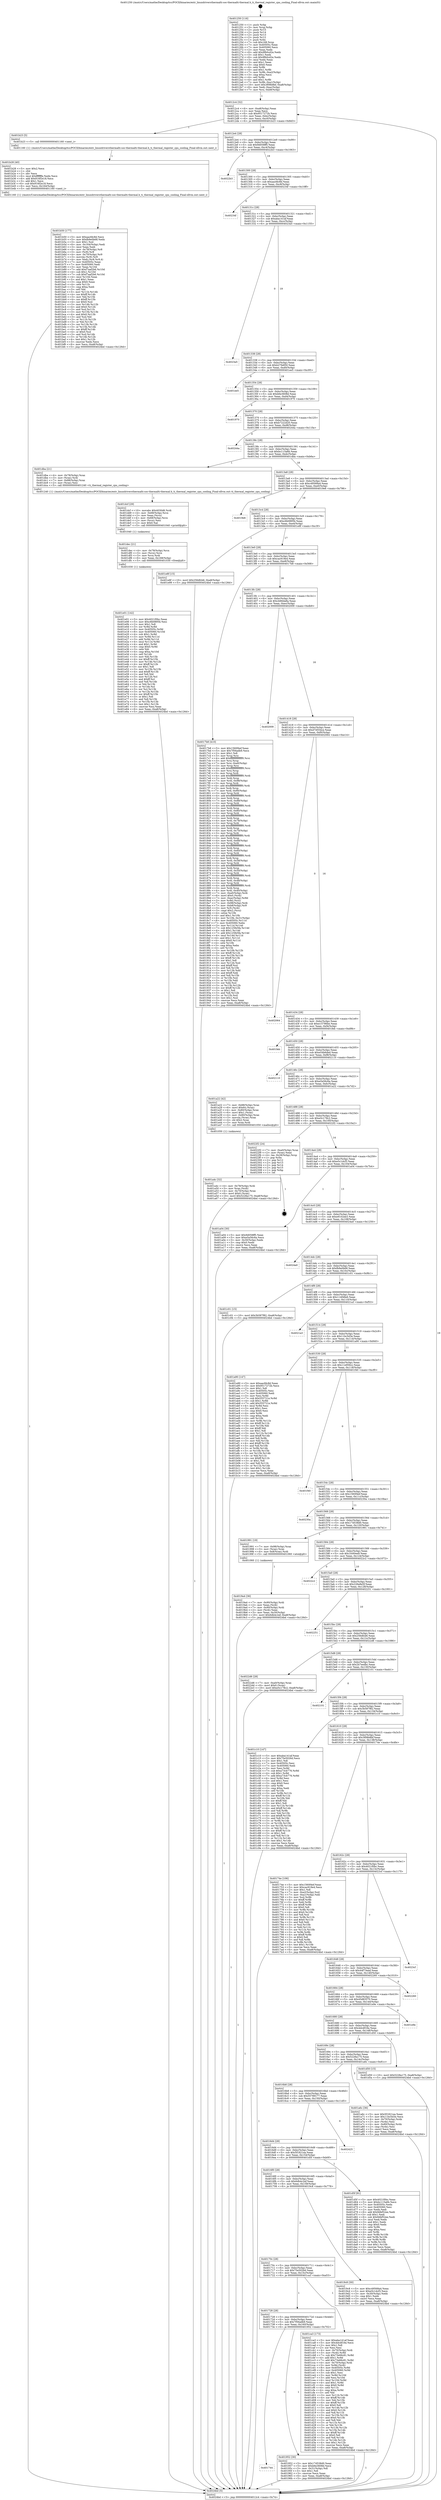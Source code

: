 digraph "0x401250" {
  label = "0x401250 (/mnt/c/Users/mathe/Desktop/tcc/POCII/binaries/extr_linuxdriversthermalti-soc-thermalti-thermal.h_ti_thermal_register_cpu_cooling_Final-ollvm.out::main(0))"
  labelloc = "t"
  node[shape=record]

  Entry [label="",width=0.3,height=0.3,shape=circle,fillcolor=black,style=filled]
  "0x4012c4" [label="{
     0x4012c4 [32]\l
     | [instrs]\l
     &nbsp;&nbsp;0x4012c4 \<+6\>: mov -0xa8(%rbp),%eax\l
     &nbsp;&nbsp;0x4012ca \<+2\>: mov %eax,%ecx\l
     &nbsp;&nbsp;0x4012cc \<+6\>: sub $0x9517272b,%ecx\l
     &nbsp;&nbsp;0x4012d2 \<+6\>: mov %eax,-0xbc(%rbp)\l
     &nbsp;&nbsp;0x4012d8 \<+6\>: mov %ecx,-0xc0(%rbp)\l
     &nbsp;&nbsp;0x4012de \<+6\>: je 0000000000401b23 \<main+0x8d3\>\l
  }"]
  "0x401b23" [label="{
     0x401b23 [5]\l
     | [instrs]\l
     &nbsp;&nbsp;0x401b23 \<+5\>: call 0000000000401160 \<next_i\>\l
     | [calls]\l
     &nbsp;&nbsp;0x401160 \{1\} (/mnt/c/Users/mathe/Desktop/tcc/POCII/binaries/extr_linuxdriversthermalti-soc-thermalti-thermal.h_ti_thermal_register_cpu_cooling_Final-ollvm.out::next_i)\l
  }"]
  "0x4012e4" [label="{
     0x4012e4 [28]\l
     | [instrs]\l
     &nbsp;&nbsp;0x4012e4 \<+5\>: jmp 00000000004012e9 \<main+0x99\>\l
     &nbsp;&nbsp;0x4012e9 \<+6\>: mov -0xbc(%rbp),%eax\l
     &nbsp;&nbsp;0x4012ef \<+5\>: sub $0x9d058ff5,%eax\l
     &nbsp;&nbsp;0x4012f4 \<+6\>: mov %eax,-0xc4(%rbp)\l
     &nbsp;&nbsp;0x4012fa \<+6\>: je 00000000004022b3 \<main+0x1063\>\l
  }"]
  Exit [label="",width=0.3,height=0.3,shape=circle,fillcolor=black,style=filled,peripheries=2]
  "0x4022b3" [label="{
     0x4022b3\l
  }", style=dashed]
  "0x401300" [label="{
     0x401300 [28]\l
     | [instrs]\l
     &nbsp;&nbsp;0x401300 \<+5\>: jmp 0000000000401305 \<main+0xb5\>\l
     &nbsp;&nbsp;0x401305 \<+6\>: mov -0xbc(%rbp),%eax\l
     &nbsp;&nbsp;0x40130b \<+5\>: sub $0xaacfdc8d,%eax\l
     &nbsp;&nbsp;0x401310 \<+6\>: mov %eax,-0xc8(%rbp)\l
     &nbsp;&nbsp;0x401316 \<+6\>: je 000000000040234f \<main+0x10ff\>\l
  }"]
  "0x401e01" [label="{
     0x401e01 [142]\l
     | [instrs]\l
     &nbsp;&nbsp;0x401e01 \<+5\>: mov $0x4021f0bc,%eax\l
     &nbsp;&nbsp;0x401e06 \<+5\>: mov $0xc6b0895b,%esi\l
     &nbsp;&nbsp;0x401e0b \<+2\>: mov $0x1,%dl\l
     &nbsp;&nbsp;0x401e0d \<+3\>: xor %r8d,%r8d\l
     &nbsp;&nbsp;0x401e10 \<+8\>: mov 0x40505c,%r9d\l
     &nbsp;&nbsp;0x401e18 \<+8\>: mov 0x405060,%r10d\l
     &nbsp;&nbsp;0x401e20 \<+4\>: sub $0x1,%r8d\l
     &nbsp;&nbsp;0x401e24 \<+3\>: mov %r9d,%r11d\l
     &nbsp;&nbsp;0x401e27 \<+3\>: add %r8d,%r11d\l
     &nbsp;&nbsp;0x401e2a \<+4\>: imul %r11d,%r9d\l
     &nbsp;&nbsp;0x401e2e \<+4\>: and $0x1,%r9d\l
     &nbsp;&nbsp;0x401e32 \<+4\>: cmp $0x0,%r9d\l
     &nbsp;&nbsp;0x401e36 \<+3\>: sete %bl\l
     &nbsp;&nbsp;0x401e39 \<+4\>: cmp $0xa,%r10d\l
     &nbsp;&nbsp;0x401e3d \<+4\>: setl %r14b\l
     &nbsp;&nbsp;0x401e41 \<+3\>: mov %bl,%r15b\l
     &nbsp;&nbsp;0x401e44 \<+4\>: xor $0xff,%r15b\l
     &nbsp;&nbsp;0x401e48 \<+3\>: mov %r14b,%r12b\l
     &nbsp;&nbsp;0x401e4b \<+4\>: xor $0xff,%r12b\l
     &nbsp;&nbsp;0x401e4f \<+3\>: xor $0x1,%dl\l
     &nbsp;&nbsp;0x401e52 \<+3\>: mov %r15b,%r13b\l
     &nbsp;&nbsp;0x401e55 \<+4\>: and $0xff,%r13b\l
     &nbsp;&nbsp;0x401e59 \<+2\>: and %dl,%bl\l
     &nbsp;&nbsp;0x401e5b \<+3\>: mov %r12b,%cl\l
     &nbsp;&nbsp;0x401e5e \<+3\>: and $0xff,%cl\l
     &nbsp;&nbsp;0x401e61 \<+3\>: and %dl,%r14b\l
     &nbsp;&nbsp;0x401e64 \<+3\>: or %bl,%r13b\l
     &nbsp;&nbsp;0x401e67 \<+3\>: or %r14b,%cl\l
     &nbsp;&nbsp;0x401e6a \<+3\>: xor %cl,%r13b\l
     &nbsp;&nbsp;0x401e6d \<+3\>: or %r12b,%r15b\l
     &nbsp;&nbsp;0x401e70 \<+4\>: xor $0xff,%r15b\l
     &nbsp;&nbsp;0x401e74 \<+3\>: or $0x1,%dl\l
     &nbsp;&nbsp;0x401e77 \<+3\>: and %dl,%r15b\l
     &nbsp;&nbsp;0x401e7a \<+3\>: or %r15b,%r13b\l
     &nbsp;&nbsp;0x401e7d \<+4\>: test $0x1,%r13b\l
     &nbsp;&nbsp;0x401e81 \<+3\>: cmovne %esi,%eax\l
     &nbsp;&nbsp;0x401e84 \<+6\>: mov %eax,-0xa8(%rbp)\l
     &nbsp;&nbsp;0x401e8a \<+5\>: jmp 00000000004024bd \<main+0x126d\>\l
  }"]
  "0x40234f" [label="{
     0x40234f\l
  }", style=dashed]
  "0x40131c" [label="{
     0x40131c [28]\l
     | [instrs]\l
     &nbsp;&nbsp;0x40131c \<+5\>: jmp 0000000000401321 \<main+0xd1\>\l
     &nbsp;&nbsp;0x401321 \<+6\>: mov -0xbc(%rbp),%eax\l
     &nbsp;&nbsp;0x401327 \<+5\>: sub $0xaba141af,%eax\l
     &nbsp;&nbsp;0x40132c \<+6\>: mov %eax,-0xcc(%rbp)\l
     &nbsp;&nbsp;0x401332 \<+6\>: je 00000000004023a5 \<main+0x1155\>\l
  }"]
  "0x401dec" [label="{
     0x401dec [21]\l
     | [instrs]\l
     &nbsp;&nbsp;0x401dec \<+4\>: mov -0x78(%rbp),%rcx\l
     &nbsp;&nbsp;0x401df0 \<+3\>: mov (%rcx),%rcx\l
     &nbsp;&nbsp;0x401df3 \<+3\>: mov %rcx,%rdi\l
     &nbsp;&nbsp;0x401df6 \<+6\>: mov %eax,-0x168(%rbp)\l
     &nbsp;&nbsp;0x401dfc \<+5\>: call 0000000000401030 \<free@plt\>\l
     | [calls]\l
     &nbsp;&nbsp;0x401030 \{1\} (unknown)\l
  }"]
  "0x4023a5" [label="{
     0x4023a5\l
  }", style=dashed]
  "0x401338" [label="{
     0x401338 [28]\l
     | [instrs]\l
     &nbsp;&nbsp;0x401338 \<+5\>: jmp 000000000040133d \<main+0xed\>\l
     &nbsp;&nbsp;0x40133d \<+6\>: mov -0xbc(%rbp),%eax\l
     &nbsp;&nbsp;0x401343 \<+5\>: sub $0xb27fe850,%eax\l
     &nbsp;&nbsp;0x401348 \<+6\>: mov %eax,-0xd0(%rbp)\l
     &nbsp;&nbsp;0x40134e \<+6\>: je 0000000000401ee5 \<main+0xc95\>\l
  }"]
  "0x401dcf" [label="{
     0x401dcf [29]\l
     | [instrs]\l
     &nbsp;&nbsp;0x401dcf \<+10\>: movabs $0x4030d6,%rdi\l
     &nbsp;&nbsp;0x401dd9 \<+4\>: mov -0x68(%rbp),%rcx\l
     &nbsp;&nbsp;0x401ddd \<+2\>: mov %eax,(%rcx)\l
     &nbsp;&nbsp;0x401ddf \<+4\>: mov -0x68(%rbp),%rcx\l
     &nbsp;&nbsp;0x401de3 \<+2\>: mov (%rcx),%esi\l
     &nbsp;&nbsp;0x401de5 \<+2\>: mov $0x0,%al\l
     &nbsp;&nbsp;0x401de7 \<+5\>: call 0000000000401040 \<printf@plt\>\l
     | [calls]\l
     &nbsp;&nbsp;0x401040 \{1\} (unknown)\l
  }"]
  "0x401ee5" [label="{
     0x401ee5\l
  }", style=dashed]
  "0x401354" [label="{
     0x401354 [28]\l
     | [instrs]\l
     &nbsp;&nbsp;0x401354 \<+5\>: jmp 0000000000401359 \<main+0x109\>\l
     &nbsp;&nbsp;0x401359 \<+6\>: mov -0xbc(%rbp),%eax\l
     &nbsp;&nbsp;0x40135f \<+5\>: sub $0xb6e3608d,%eax\l
     &nbsp;&nbsp;0x401364 \<+6\>: mov %eax,-0xd4(%rbp)\l
     &nbsp;&nbsp;0x40136a \<+6\>: je 0000000000401970 \<main+0x720\>\l
  }"]
  "0x401b50" [label="{
     0x401b50 [177]\l
     | [instrs]\l
     &nbsp;&nbsp;0x401b50 \<+5\>: mov $0xaacfdc8d,%ecx\l
     &nbsp;&nbsp;0x401b55 \<+5\>: mov $0xfb9e0b68,%edx\l
     &nbsp;&nbsp;0x401b5a \<+3\>: mov $0x1,%sil\l
     &nbsp;&nbsp;0x401b5d \<+6\>: mov -0x164(%rbp),%edi\l
     &nbsp;&nbsp;0x401b63 \<+3\>: imul %eax,%edi\l
     &nbsp;&nbsp;0x401b66 \<+4\>: mov -0x78(%rbp),%r8\l
     &nbsp;&nbsp;0x401b6a \<+3\>: mov (%r8),%r8\l
     &nbsp;&nbsp;0x401b6d \<+4\>: mov -0x70(%rbp),%r9\l
     &nbsp;&nbsp;0x401b71 \<+3\>: movslq (%r9),%r9\l
     &nbsp;&nbsp;0x401b74 \<+4\>: mov %edi,(%r8,%r9,4)\l
     &nbsp;&nbsp;0x401b78 \<+7\>: mov 0x40505c,%eax\l
     &nbsp;&nbsp;0x401b7f \<+7\>: mov 0x405060,%edi\l
     &nbsp;&nbsp;0x401b86 \<+3\>: mov %eax,%r10d\l
     &nbsp;&nbsp;0x401b89 \<+7\>: add $0xf7aaf2b6,%r10d\l
     &nbsp;&nbsp;0x401b90 \<+4\>: sub $0x1,%r10d\l
     &nbsp;&nbsp;0x401b94 \<+7\>: sub $0xf7aaf2b6,%r10d\l
     &nbsp;&nbsp;0x401b9b \<+4\>: imul %r10d,%eax\l
     &nbsp;&nbsp;0x401b9f \<+3\>: and $0x1,%eax\l
     &nbsp;&nbsp;0x401ba2 \<+3\>: cmp $0x0,%eax\l
     &nbsp;&nbsp;0x401ba5 \<+4\>: sete %r11b\l
     &nbsp;&nbsp;0x401ba9 \<+3\>: cmp $0xa,%edi\l
     &nbsp;&nbsp;0x401bac \<+3\>: setl %bl\l
     &nbsp;&nbsp;0x401baf \<+3\>: mov %r11b,%r14b\l
     &nbsp;&nbsp;0x401bb2 \<+4\>: xor $0xff,%r14b\l
     &nbsp;&nbsp;0x401bb6 \<+3\>: mov %bl,%r15b\l
     &nbsp;&nbsp;0x401bb9 \<+4\>: xor $0xff,%r15b\l
     &nbsp;&nbsp;0x401bbd \<+4\>: xor $0x0,%sil\l
     &nbsp;&nbsp;0x401bc1 \<+3\>: mov %r14b,%r12b\l
     &nbsp;&nbsp;0x401bc4 \<+4\>: and $0x0,%r12b\l
     &nbsp;&nbsp;0x401bc8 \<+3\>: and %sil,%r11b\l
     &nbsp;&nbsp;0x401bcb \<+3\>: mov %r15b,%r13b\l
     &nbsp;&nbsp;0x401bce \<+4\>: and $0x0,%r13b\l
     &nbsp;&nbsp;0x401bd2 \<+3\>: and %sil,%bl\l
     &nbsp;&nbsp;0x401bd5 \<+3\>: or %r11b,%r12b\l
     &nbsp;&nbsp;0x401bd8 \<+3\>: or %bl,%r13b\l
     &nbsp;&nbsp;0x401bdb \<+3\>: xor %r13b,%r12b\l
     &nbsp;&nbsp;0x401bde \<+3\>: or %r15b,%r14b\l
     &nbsp;&nbsp;0x401be1 \<+4\>: xor $0xff,%r14b\l
     &nbsp;&nbsp;0x401be5 \<+4\>: or $0x0,%sil\l
     &nbsp;&nbsp;0x401be9 \<+3\>: and %sil,%r14b\l
     &nbsp;&nbsp;0x401bec \<+3\>: or %r14b,%r12b\l
     &nbsp;&nbsp;0x401bef \<+4\>: test $0x1,%r12b\l
     &nbsp;&nbsp;0x401bf3 \<+3\>: cmovne %edx,%ecx\l
     &nbsp;&nbsp;0x401bf6 \<+6\>: mov %ecx,-0xa8(%rbp)\l
     &nbsp;&nbsp;0x401bfc \<+5\>: jmp 00000000004024bd \<main+0x126d\>\l
  }"]
  "0x401970" [label="{
     0x401970\l
  }", style=dashed]
  "0x401370" [label="{
     0x401370 [28]\l
     | [instrs]\l
     &nbsp;&nbsp;0x401370 \<+5\>: jmp 0000000000401375 \<main+0x125\>\l
     &nbsp;&nbsp;0x401375 \<+6\>: mov -0xbc(%rbp),%eax\l
     &nbsp;&nbsp;0x40137b \<+5\>: sub $0xb7222d20,%eax\l
     &nbsp;&nbsp;0x401380 \<+6\>: mov %eax,-0xd8(%rbp)\l
     &nbsp;&nbsp;0x401386 \<+6\>: je 000000000040244a \<main+0x11fa\>\l
  }"]
  "0x401b28" [label="{
     0x401b28 [40]\l
     | [instrs]\l
     &nbsp;&nbsp;0x401b28 \<+5\>: mov $0x2,%ecx\l
     &nbsp;&nbsp;0x401b2d \<+1\>: cltd\l
     &nbsp;&nbsp;0x401b2e \<+2\>: idiv %ecx\l
     &nbsp;&nbsp;0x401b30 \<+6\>: imul $0xfffffffe,%edx,%ecx\l
     &nbsp;&nbsp;0x401b36 \<+6\>: add $0x916f2e18,%ecx\l
     &nbsp;&nbsp;0x401b3c \<+3\>: add $0x1,%ecx\l
     &nbsp;&nbsp;0x401b3f \<+6\>: sub $0x916f2e18,%ecx\l
     &nbsp;&nbsp;0x401b45 \<+6\>: mov %ecx,-0x164(%rbp)\l
     &nbsp;&nbsp;0x401b4b \<+5\>: call 0000000000401160 \<next_i\>\l
     | [calls]\l
     &nbsp;&nbsp;0x401160 \{1\} (/mnt/c/Users/mathe/Desktop/tcc/POCII/binaries/extr_linuxdriversthermalti-soc-thermalti-thermal.h_ti_thermal_register_cpu_cooling_Final-ollvm.out::next_i)\l
  }"]
  "0x40244a" [label="{
     0x40244a\l
  }", style=dashed]
  "0x40138c" [label="{
     0x40138c [28]\l
     | [instrs]\l
     &nbsp;&nbsp;0x40138c \<+5\>: jmp 0000000000401391 \<main+0x141\>\l
     &nbsp;&nbsp;0x401391 \<+6\>: mov -0xbc(%rbp),%eax\l
     &nbsp;&nbsp;0x401397 \<+5\>: sub $0xbc115a6b,%eax\l
     &nbsp;&nbsp;0x40139c \<+6\>: mov %eax,-0xdc(%rbp)\l
     &nbsp;&nbsp;0x4013a2 \<+6\>: je 0000000000401dba \<main+0xb6a\>\l
  }"]
  "0x401a4c" [label="{
     0x401a4c [32]\l
     | [instrs]\l
     &nbsp;&nbsp;0x401a4c \<+4\>: mov -0x78(%rbp),%rdi\l
     &nbsp;&nbsp;0x401a50 \<+3\>: mov %rax,(%rdi)\l
     &nbsp;&nbsp;0x401a53 \<+4\>: mov -0x70(%rbp),%rax\l
     &nbsp;&nbsp;0x401a57 \<+6\>: movl $0x0,(%rax)\l
     &nbsp;&nbsp;0x401a5d \<+10\>: movl $0x5228a175,-0xa8(%rbp)\l
     &nbsp;&nbsp;0x401a67 \<+5\>: jmp 00000000004024bd \<main+0x126d\>\l
  }"]
  "0x401dba" [label="{
     0x401dba [21]\l
     | [instrs]\l
     &nbsp;&nbsp;0x401dba \<+4\>: mov -0x78(%rbp),%rax\l
     &nbsp;&nbsp;0x401dbe \<+3\>: mov (%rax),%rdi\l
     &nbsp;&nbsp;0x401dc1 \<+7\>: mov -0x88(%rbp),%rax\l
     &nbsp;&nbsp;0x401dc8 \<+2\>: mov (%rax),%esi\l
     &nbsp;&nbsp;0x401dca \<+5\>: call 0000000000401240 \<ti_thermal_register_cpu_cooling\>\l
     | [calls]\l
     &nbsp;&nbsp;0x401240 \{1\} (/mnt/c/Users/mathe/Desktop/tcc/POCII/binaries/extr_linuxdriversthermalti-soc-thermalti-thermal.h_ti_thermal_register_cpu_cooling_Final-ollvm.out::ti_thermal_register_cpu_cooling)\l
  }"]
  "0x4013a8" [label="{
     0x4013a8 [28]\l
     | [instrs]\l
     &nbsp;&nbsp;0x4013a8 \<+5\>: jmp 00000000004013ad \<main+0x15d\>\l
     &nbsp;&nbsp;0x4013ad \<+6\>: mov -0xbc(%rbp),%eax\l
     &nbsp;&nbsp;0x4013b3 \<+5\>: sub $0xc49568a4,%eax\l
     &nbsp;&nbsp;0x4013b8 \<+6\>: mov %eax,-0xe0(%rbp)\l
     &nbsp;&nbsp;0x4013be \<+6\>: je 00000000004019e6 \<main+0x796\>\l
  }"]
  "0x4019a4" [label="{
     0x4019a4 [36]\l
     | [instrs]\l
     &nbsp;&nbsp;0x4019a4 \<+7\>: mov -0x90(%rbp),%rdi\l
     &nbsp;&nbsp;0x4019ab \<+2\>: mov %eax,(%rdi)\l
     &nbsp;&nbsp;0x4019ad \<+7\>: mov -0x90(%rbp),%rdi\l
     &nbsp;&nbsp;0x4019b4 \<+2\>: mov (%rdi),%eax\l
     &nbsp;&nbsp;0x4019b6 \<+3\>: mov %eax,-0x30(%rbp)\l
     &nbsp;&nbsp;0x4019b9 \<+10\>: movl $0x6db4c2ef,-0xa8(%rbp)\l
     &nbsp;&nbsp;0x4019c3 \<+5\>: jmp 00000000004024bd \<main+0x126d\>\l
  }"]
  "0x4019e6" [label="{
     0x4019e6\l
  }", style=dashed]
  "0x4013c4" [label="{
     0x4013c4 [28]\l
     | [instrs]\l
     &nbsp;&nbsp;0x4013c4 \<+5\>: jmp 00000000004013c9 \<main+0x179\>\l
     &nbsp;&nbsp;0x4013c9 \<+6\>: mov -0xbc(%rbp),%eax\l
     &nbsp;&nbsp;0x4013cf \<+5\>: sub $0xc6b0895b,%eax\l
     &nbsp;&nbsp;0x4013d4 \<+6\>: mov %eax,-0xe4(%rbp)\l
     &nbsp;&nbsp;0x4013da \<+6\>: je 0000000000401e8f \<main+0xc3f\>\l
  }"]
  "0x401744" [label="{
     0x401744\l
  }", style=dashed]
  "0x401e8f" [label="{
     0x401e8f [15]\l
     | [instrs]\l
     &nbsp;&nbsp;0x401e8f \<+10\>: movl $0x256dfcb6,-0xa8(%rbp)\l
     &nbsp;&nbsp;0x401e99 \<+5\>: jmp 00000000004024bd \<main+0x126d\>\l
  }"]
  "0x4013e0" [label="{
     0x4013e0 [28]\l
     | [instrs]\l
     &nbsp;&nbsp;0x4013e0 \<+5\>: jmp 00000000004013e5 \<main+0x195\>\l
     &nbsp;&nbsp;0x4013e5 \<+6\>: mov -0xbc(%rbp),%eax\l
     &nbsp;&nbsp;0x4013eb \<+5\>: sub $0xcac919e4,%eax\l
     &nbsp;&nbsp;0x4013f0 \<+6\>: mov %eax,-0xe8(%rbp)\l
     &nbsp;&nbsp;0x4013f6 \<+6\>: je 00000000004017b8 \<main+0x568\>\l
  }"]
  "0x401952" [label="{
     0x401952 [30]\l
     | [instrs]\l
     &nbsp;&nbsp;0x401952 \<+5\>: mov $0x17d538d0,%eax\l
     &nbsp;&nbsp;0x401957 \<+5\>: mov $0xb6e3608d,%ecx\l
     &nbsp;&nbsp;0x40195c \<+3\>: mov -0x31(%rbp),%dl\l
     &nbsp;&nbsp;0x40195f \<+3\>: test $0x1,%dl\l
     &nbsp;&nbsp;0x401962 \<+3\>: cmovne %ecx,%eax\l
     &nbsp;&nbsp;0x401965 \<+6\>: mov %eax,-0xa8(%rbp)\l
     &nbsp;&nbsp;0x40196b \<+5\>: jmp 00000000004024bd \<main+0x126d\>\l
  }"]
  "0x4017b8" [label="{
     0x4017b8 [410]\l
     | [instrs]\l
     &nbsp;&nbsp;0x4017b8 \<+5\>: mov $0x1560f4ef,%eax\l
     &nbsp;&nbsp;0x4017bd \<+5\>: mov $0x7f56adb9,%ecx\l
     &nbsp;&nbsp;0x4017c2 \<+2\>: mov $0x1,%dl\l
     &nbsp;&nbsp;0x4017c4 \<+3\>: mov %rsp,%rsi\l
     &nbsp;&nbsp;0x4017c7 \<+4\>: add $0xfffffffffffffff0,%rsi\l
     &nbsp;&nbsp;0x4017cb \<+3\>: mov %rsi,%rsp\l
     &nbsp;&nbsp;0x4017ce \<+7\>: mov %rsi,-0xa0(%rbp)\l
     &nbsp;&nbsp;0x4017d5 \<+3\>: mov %rsp,%rsi\l
     &nbsp;&nbsp;0x4017d8 \<+4\>: add $0xfffffffffffffff0,%rsi\l
     &nbsp;&nbsp;0x4017dc \<+3\>: mov %rsi,%rsp\l
     &nbsp;&nbsp;0x4017df \<+3\>: mov %rsp,%rdi\l
     &nbsp;&nbsp;0x4017e2 \<+4\>: add $0xfffffffffffffff0,%rdi\l
     &nbsp;&nbsp;0x4017e6 \<+3\>: mov %rdi,%rsp\l
     &nbsp;&nbsp;0x4017e9 \<+7\>: mov %rdi,-0x98(%rbp)\l
     &nbsp;&nbsp;0x4017f0 \<+3\>: mov %rsp,%rdi\l
     &nbsp;&nbsp;0x4017f3 \<+4\>: add $0xfffffffffffffff0,%rdi\l
     &nbsp;&nbsp;0x4017f7 \<+3\>: mov %rdi,%rsp\l
     &nbsp;&nbsp;0x4017fa \<+7\>: mov %rdi,-0x90(%rbp)\l
     &nbsp;&nbsp;0x401801 \<+3\>: mov %rsp,%rdi\l
     &nbsp;&nbsp;0x401804 \<+4\>: add $0xfffffffffffffff0,%rdi\l
     &nbsp;&nbsp;0x401808 \<+3\>: mov %rdi,%rsp\l
     &nbsp;&nbsp;0x40180b \<+7\>: mov %rdi,-0x88(%rbp)\l
     &nbsp;&nbsp;0x401812 \<+3\>: mov %rsp,%rdi\l
     &nbsp;&nbsp;0x401815 \<+4\>: add $0xfffffffffffffff0,%rdi\l
     &nbsp;&nbsp;0x401819 \<+3\>: mov %rdi,%rsp\l
     &nbsp;&nbsp;0x40181c \<+4\>: mov %rdi,-0x80(%rbp)\l
     &nbsp;&nbsp;0x401820 \<+3\>: mov %rsp,%rdi\l
     &nbsp;&nbsp;0x401823 \<+4\>: add $0xfffffffffffffff0,%rdi\l
     &nbsp;&nbsp;0x401827 \<+3\>: mov %rdi,%rsp\l
     &nbsp;&nbsp;0x40182a \<+4\>: mov %rdi,-0x78(%rbp)\l
     &nbsp;&nbsp;0x40182e \<+3\>: mov %rsp,%rdi\l
     &nbsp;&nbsp;0x401831 \<+4\>: add $0xfffffffffffffff0,%rdi\l
     &nbsp;&nbsp;0x401835 \<+3\>: mov %rdi,%rsp\l
     &nbsp;&nbsp;0x401838 \<+4\>: mov %rdi,-0x70(%rbp)\l
     &nbsp;&nbsp;0x40183c \<+3\>: mov %rsp,%rdi\l
     &nbsp;&nbsp;0x40183f \<+4\>: add $0xfffffffffffffff0,%rdi\l
     &nbsp;&nbsp;0x401843 \<+3\>: mov %rdi,%rsp\l
     &nbsp;&nbsp;0x401846 \<+4\>: mov %rdi,-0x68(%rbp)\l
     &nbsp;&nbsp;0x40184a \<+3\>: mov %rsp,%rdi\l
     &nbsp;&nbsp;0x40184d \<+4\>: add $0xfffffffffffffff0,%rdi\l
     &nbsp;&nbsp;0x401851 \<+3\>: mov %rdi,%rsp\l
     &nbsp;&nbsp;0x401854 \<+4\>: mov %rdi,-0x60(%rbp)\l
     &nbsp;&nbsp;0x401858 \<+3\>: mov %rsp,%rdi\l
     &nbsp;&nbsp;0x40185b \<+4\>: add $0xfffffffffffffff0,%rdi\l
     &nbsp;&nbsp;0x40185f \<+3\>: mov %rdi,%rsp\l
     &nbsp;&nbsp;0x401862 \<+4\>: mov %rdi,-0x58(%rbp)\l
     &nbsp;&nbsp;0x401866 \<+3\>: mov %rsp,%rdi\l
     &nbsp;&nbsp;0x401869 \<+4\>: add $0xfffffffffffffff0,%rdi\l
     &nbsp;&nbsp;0x40186d \<+3\>: mov %rdi,%rsp\l
     &nbsp;&nbsp;0x401870 \<+4\>: mov %rdi,-0x50(%rbp)\l
     &nbsp;&nbsp;0x401874 \<+3\>: mov %rsp,%rdi\l
     &nbsp;&nbsp;0x401877 \<+4\>: add $0xfffffffffffffff0,%rdi\l
     &nbsp;&nbsp;0x40187b \<+3\>: mov %rdi,%rsp\l
     &nbsp;&nbsp;0x40187e \<+4\>: mov %rdi,-0x48(%rbp)\l
     &nbsp;&nbsp;0x401882 \<+3\>: mov %rsp,%rdi\l
     &nbsp;&nbsp;0x401885 \<+4\>: add $0xfffffffffffffff0,%rdi\l
     &nbsp;&nbsp;0x401889 \<+3\>: mov %rdi,%rsp\l
     &nbsp;&nbsp;0x40188c \<+4\>: mov %rdi,-0x40(%rbp)\l
     &nbsp;&nbsp;0x401890 \<+7\>: mov -0xa0(%rbp),%rdi\l
     &nbsp;&nbsp;0x401897 \<+6\>: movl $0x0,(%rdi)\l
     &nbsp;&nbsp;0x40189d \<+7\>: mov -0xac(%rbp),%r8d\l
     &nbsp;&nbsp;0x4018a4 \<+3\>: mov %r8d,(%rsi)\l
     &nbsp;&nbsp;0x4018a7 \<+7\>: mov -0x98(%rbp),%rdi\l
     &nbsp;&nbsp;0x4018ae \<+7\>: mov -0xb8(%rbp),%r9\l
     &nbsp;&nbsp;0x4018b5 \<+3\>: mov %r9,(%rdi)\l
     &nbsp;&nbsp;0x4018b8 \<+3\>: cmpl $0x2,(%rsi)\l
     &nbsp;&nbsp;0x4018bb \<+4\>: setne %r10b\l
     &nbsp;&nbsp;0x4018bf \<+4\>: and $0x1,%r10b\l
     &nbsp;&nbsp;0x4018c3 \<+4\>: mov %r10b,-0x31(%rbp)\l
     &nbsp;&nbsp;0x4018c7 \<+8\>: mov 0x40505c,%r11d\l
     &nbsp;&nbsp;0x4018cf \<+7\>: mov 0x405060,%ebx\l
     &nbsp;&nbsp;0x4018d6 \<+3\>: mov %r11d,%r14d\l
     &nbsp;&nbsp;0x4018d9 \<+7\>: sub $0x125fe5fa,%r14d\l
     &nbsp;&nbsp;0x4018e0 \<+4\>: sub $0x1,%r14d\l
     &nbsp;&nbsp;0x4018e4 \<+7\>: add $0x125fe5fa,%r14d\l
     &nbsp;&nbsp;0x4018eb \<+4\>: imul %r14d,%r11d\l
     &nbsp;&nbsp;0x4018ef \<+4\>: and $0x1,%r11d\l
     &nbsp;&nbsp;0x4018f3 \<+4\>: cmp $0x0,%r11d\l
     &nbsp;&nbsp;0x4018f7 \<+4\>: sete %r10b\l
     &nbsp;&nbsp;0x4018fb \<+3\>: cmp $0xa,%ebx\l
     &nbsp;&nbsp;0x4018fe \<+4\>: setl %r15b\l
     &nbsp;&nbsp;0x401902 \<+3\>: mov %r10b,%r12b\l
     &nbsp;&nbsp;0x401905 \<+4\>: xor $0xff,%r12b\l
     &nbsp;&nbsp;0x401909 \<+3\>: mov %r15b,%r13b\l
     &nbsp;&nbsp;0x40190c \<+4\>: xor $0xff,%r13b\l
     &nbsp;&nbsp;0x401910 \<+3\>: xor $0x1,%dl\l
     &nbsp;&nbsp;0x401913 \<+3\>: mov %r12b,%sil\l
     &nbsp;&nbsp;0x401916 \<+4\>: and $0xff,%sil\l
     &nbsp;&nbsp;0x40191a \<+3\>: and %dl,%r10b\l
     &nbsp;&nbsp;0x40191d \<+3\>: mov %r13b,%dil\l
     &nbsp;&nbsp;0x401920 \<+4\>: and $0xff,%dil\l
     &nbsp;&nbsp;0x401924 \<+3\>: and %dl,%r15b\l
     &nbsp;&nbsp;0x401927 \<+3\>: or %r10b,%sil\l
     &nbsp;&nbsp;0x40192a \<+3\>: or %r15b,%dil\l
     &nbsp;&nbsp;0x40192d \<+3\>: xor %dil,%sil\l
     &nbsp;&nbsp;0x401930 \<+3\>: or %r13b,%r12b\l
     &nbsp;&nbsp;0x401933 \<+4\>: xor $0xff,%r12b\l
     &nbsp;&nbsp;0x401937 \<+3\>: or $0x1,%dl\l
     &nbsp;&nbsp;0x40193a \<+3\>: and %dl,%r12b\l
     &nbsp;&nbsp;0x40193d \<+3\>: or %r12b,%sil\l
     &nbsp;&nbsp;0x401940 \<+4\>: test $0x1,%sil\l
     &nbsp;&nbsp;0x401944 \<+3\>: cmovne %ecx,%eax\l
     &nbsp;&nbsp;0x401947 \<+6\>: mov %eax,-0xa8(%rbp)\l
     &nbsp;&nbsp;0x40194d \<+5\>: jmp 00000000004024bd \<main+0x126d\>\l
  }"]
  "0x4013fc" [label="{
     0x4013fc [28]\l
     | [instrs]\l
     &nbsp;&nbsp;0x4013fc \<+5\>: jmp 0000000000401401 \<main+0x1b1\>\l
     &nbsp;&nbsp;0x401401 \<+6\>: mov -0xbc(%rbp),%eax\l
     &nbsp;&nbsp;0x401407 \<+5\>: sub $0xcb66da8a,%eax\l
     &nbsp;&nbsp;0x40140c \<+6\>: mov %eax,-0xec(%rbp)\l
     &nbsp;&nbsp;0x401412 \<+6\>: je 0000000000402009 \<main+0xdb9\>\l
  }"]
  "0x401728" [label="{
     0x401728 [28]\l
     | [instrs]\l
     &nbsp;&nbsp;0x401728 \<+5\>: jmp 000000000040172d \<main+0x4dd\>\l
     &nbsp;&nbsp;0x40172d \<+6\>: mov -0xbc(%rbp),%eax\l
     &nbsp;&nbsp;0x401733 \<+5\>: sub $0x7f56adb9,%eax\l
     &nbsp;&nbsp;0x401738 \<+6\>: mov %eax,-0x160(%rbp)\l
     &nbsp;&nbsp;0x40173e \<+6\>: je 0000000000401952 \<main+0x702\>\l
  }"]
  "0x402009" [label="{
     0x402009\l
  }", style=dashed]
  "0x401418" [label="{
     0x401418 [28]\l
     | [instrs]\l
     &nbsp;&nbsp;0x401418 \<+5\>: jmp 000000000040141d \<main+0x1cd\>\l
     &nbsp;&nbsp;0x40141d \<+6\>: mov -0xbc(%rbp),%eax\l
     &nbsp;&nbsp;0x401423 \<+5\>: sub $0xd7d554ce,%eax\l
     &nbsp;&nbsp;0x401428 \<+6\>: mov %eax,-0xf0(%rbp)\l
     &nbsp;&nbsp;0x40142e \<+6\>: je 0000000000402064 \<main+0xe14\>\l
  }"]
  "0x401ca3" [label="{
     0x401ca3 [173]\l
     | [instrs]\l
     &nbsp;&nbsp;0x401ca3 \<+5\>: mov $0xaba141af,%eax\l
     &nbsp;&nbsp;0x401ca8 \<+5\>: mov $0x4dcdf16e,%ecx\l
     &nbsp;&nbsp;0x401cad \<+2\>: mov $0x1,%dl\l
     &nbsp;&nbsp;0x401caf \<+2\>: xor %esi,%esi\l
     &nbsp;&nbsp;0x401cb1 \<+4\>: mov -0x70(%rbp),%rdi\l
     &nbsp;&nbsp;0x401cb5 \<+3\>: mov (%rdi),%r8d\l
     &nbsp;&nbsp;0x401cb8 \<+7\>: sub $0x73e66c81,%r8d\l
     &nbsp;&nbsp;0x401cbf \<+4\>: add $0x1,%r8d\l
     &nbsp;&nbsp;0x401cc3 \<+7\>: add $0x73e66c81,%r8d\l
     &nbsp;&nbsp;0x401cca \<+4\>: mov -0x70(%rbp),%rdi\l
     &nbsp;&nbsp;0x401cce \<+3\>: mov %r8d,(%rdi)\l
     &nbsp;&nbsp;0x401cd1 \<+8\>: mov 0x40505c,%r8d\l
     &nbsp;&nbsp;0x401cd9 \<+8\>: mov 0x405060,%r9d\l
     &nbsp;&nbsp;0x401ce1 \<+3\>: sub $0x1,%esi\l
     &nbsp;&nbsp;0x401ce4 \<+3\>: mov %r8d,%r10d\l
     &nbsp;&nbsp;0x401ce7 \<+3\>: add %esi,%r10d\l
     &nbsp;&nbsp;0x401cea \<+4\>: imul %r10d,%r8d\l
     &nbsp;&nbsp;0x401cee \<+4\>: and $0x1,%r8d\l
     &nbsp;&nbsp;0x401cf2 \<+4\>: cmp $0x0,%r8d\l
     &nbsp;&nbsp;0x401cf6 \<+4\>: sete %r11b\l
     &nbsp;&nbsp;0x401cfa \<+4\>: cmp $0xa,%r9d\l
     &nbsp;&nbsp;0x401cfe \<+3\>: setl %bl\l
     &nbsp;&nbsp;0x401d01 \<+3\>: mov %r11b,%r14b\l
     &nbsp;&nbsp;0x401d04 \<+4\>: xor $0xff,%r14b\l
     &nbsp;&nbsp;0x401d08 \<+3\>: mov %bl,%r15b\l
     &nbsp;&nbsp;0x401d0b \<+4\>: xor $0xff,%r15b\l
     &nbsp;&nbsp;0x401d0f \<+3\>: xor $0x0,%dl\l
     &nbsp;&nbsp;0x401d12 \<+3\>: mov %r14b,%r12b\l
     &nbsp;&nbsp;0x401d15 \<+4\>: and $0x0,%r12b\l
     &nbsp;&nbsp;0x401d19 \<+3\>: and %dl,%r11b\l
     &nbsp;&nbsp;0x401d1c \<+3\>: mov %r15b,%r13b\l
     &nbsp;&nbsp;0x401d1f \<+4\>: and $0x0,%r13b\l
     &nbsp;&nbsp;0x401d23 \<+2\>: and %dl,%bl\l
     &nbsp;&nbsp;0x401d25 \<+3\>: or %r11b,%r12b\l
     &nbsp;&nbsp;0x401d28 \<+3\>: or %bl,%r13b\l
     &nbsp;&nbsp;0x401d2b \<+3\>: xor %r13b,%r12b\l
     &nbsp;&nbsp;0x401d2e \<+3\>: or %r15b,%r14b\l
     &nbsp;&nbsp;0x401d31 \<+4\>: xor $0xff,%r14b\l
     &nbsp;&nbsp;0x401d35 \<+3\>: or $0x0,%dl\l
     &nbsp;&nbsp;0x401d38 \<+3\>: and %dl,%r14b\l
     &nbsp;&nbsp;0x401d3b \<+3\>: or %r14b,%r12b\l
     &nbsp;&nbsp;0x401d3e \<+4\>: test $0x1,%r12b\l
     &nbsp;&nbsp;0x401d42 \<+3\>: cmovne %ecx,%eax\l
     &nbsp;&nbsp;0x401d45 \<+6\>: mov %eax,-0xa8(%rbp)\l
     &nbsp;&nbsp;0x401d4b \<+5\>: jmp 00000000004024bd \<main+0x126d\>\l
  }"]
  "0x402064" [label="{
     0x402064\l
  }", style=dashed]
  "0x401434" [label="{
     0x401434 [28]\l
     | [instrs]\l
     &nbsp;&nbsp;0x401434 \<+5\>: jmp 0000000000401439 \<main+0x1e9\>\l
     &nbsp;&nbsp;0x401439 \<+6\>: mov -0xbc(%rbp),%eax\l
     &nbsp;&nbsp;0x40143f \<+5\>: sub $0xe15786be,%eax\l
     &nbsp;&nbsp;0x401444 \<+6\>: mov %eax,-0xf4(%rbp)\l
     &nbsp;&nbsp;0x40144a \<+6\>: je 0000000000401feb \<main+0xd9b\>\l
  }"]
  "0x40170c" [label="{
     0x40170c [28]\l
     | [instrs]\l
     &nbsp;&nbsp;0x40170c \<+5\>: jmp 0000000000401711 \<main+0x4c1\>\l
     &nbsp;&nbsp;0x401711 \<+6\>: mov -0xbc(%rbp),%eax\l
     &nbsp;&nbsp;0x401717 \<+5\>: sub $0x75e5026d,%eax\l
     &nbsp;&nbsp;0x40171c \<+6\>: mov %eax,-0x15c(%rbp)\l
     &nbsp;&nbsp;0x401722 \<+6\>: je 0000000000401ca3 \<main+0xa53\>\l
  }"]
  "0x401feb" [label="{
     0x401feb\l
  }", style=dashed]
  "0x401450" [label="{
     0x401450 [28]\l
     | [instrs]\l
     &nbsp;&nbsp;0x401450 \<+5\>: jmp 0000000000401455 \<main+0x205\>\l
     &nbsp;&nbsp;0x401455 \<+6\>: mov -0xbc(%rbp),%eax\l
     &nbsp;&nbsp;0x40145b \<+5\>: sub $0xe54b6ded,%eax\l
     &nbsp;&nbsp;0x401460 \<+6\>: mov %eax,-0xf8(%rbp)\l
     &nbsp;&nbsp;0x401466 \<+6\>: je 0000000000402110 \<main+0xec0\>\l
  }"]
  "0x4019c8" [label="{
     0x4019c8 [30]\l
     | [instrs]\l
     &nbsp;&nbsp;0x4019c8 \<+5\>: mov $0xc49568a4,%eax\l
     &nbsp;&nbsp;0x4019cd \<+5\>: mov $0xe5c1dcf3,%ecx\l
     &nbsp;&nbsp;0x4019d2 \<+3\>: mov -0x30(%rbp),%edx\l
     &nbsp;&nbsp;0x4019d5 \<+3\>: cmp $0x1,%edx\l
     &nbsp;&nbsp;0x4019d8 \<+3\>: cmovl %ecx,%eax\l
     &nbsp;&nbsp;0x4019db \<+6\>: mov %eax,-0xa8(%rbp)\l
     &nbsp;&nbsp;0x4019e1 \<+5\>: jmp 00000000004024bd \<main+0x126d\>\l
  }"]
  "0x402110" [label="{
     0x402110\l
  }", style=dashed]
  "0x40146c" [label="{
     0x40146c [28]\l
     | [instrs]\l
     &nbsp;&nbsp;0x40146c \<+5\>: jmp 0000000000401471 \<main+0x221\>\l
     &nbsp;&nbsp;0x401471 \<+6\>: mov -0xbc(%rbp),%eax\l
     &nbsp;&nbsp;0x401477 \<+5\>: sub $0xe5a56c6a,%eax\l
     &nbsp;&nbsp;0x40147c \<+6\>: mov %eax,-0xfc(%rbp)\l
     &nbsp;&nbsp;0x401482 \<+6\>: je 0000000000401a22 \<main+0x7d2\>\l
  }"]
  "0x4016f0" [label="{
     0x4016f0 [28]\l
     | [instrs]\l
     &nbsp;&nbsp;0x4016f0 \<+5\>: jmp 00000000004016f5 \<main+0x4a5\>\l
     &nbsp;&nbsp;0x4016f5 \<+6\>: mov -0xbc(%rbp),%eax\l
     &nbsp;&nbsp;0x4016fb \<+5\>: sub $0x6db4c2ef,%eax\l
     &nbsp;&nbsp;0x401700 \<+6\>: mov %eax,-0x158(%rbp)\l
     &nbsp;&nbsp;0x401706 \<+6\>: je 00000000004019c8 \<main+0x778\>\l
  }"]
  "0x401a22" [label="{
     0x401a22 [42]\l
     | [instrs]\l
     &nbsp;&nbsp;0x401a22 \<+7\>: mov -0x88(%rbp),%rax\l
     &nbsp;&nbsp;0x401a29 \<+6\>: movl $0x64,(%rax)\l
     &nbsp;&nbsp;0x401a2f \<+4\>: mov -0x80(%rbp),%rax\l
     &nbsp;&nbsp;0x401a33 \<+6\>: movl $0x1,(%rax)\l
     &nbsp;&nbsp;0x401a39 \<+4\>: mov -0x80(%rbp),%rax\l
     &nbsp;&nbsp;0x401a3d \<+3\>: movslq (%rax),%rax\l
     &nbsp;&nbsp;0x401a40 \<+4\>: shl $0x2,%rax\l
     &nbsp;&nbsp;0x401a44 \<+3\>: mov %rax,%rdi\l
     &nbsp;&nbsp;0x401a47 \<+5\>: call 0000000000401050 \<malloc@plt\>\l
     | [calls]\l
     &nbsp;&nbsp;0x401050 \{1\} (unknown)\l
  }"]
  "0x401488" [label="{
     0x401488 [28]\l
     | [instrs]\l
     &nbsp;&nbsp;0x401488 \<+5\>: jmp 000000000040148d \<main+0x23d\>\l
     &nbsp;&nbsp;0x40148d \<+6\>: mov -0xbc(%rbp),%eax\l
     &nbsp;&nbsp;0x401493 \<+5\>: sub $0xe5c178c2,%eax\l
     &nbsp;&nbsp;0x401498 \<+6\>: mov %eax,-0x100(%rbp)\l
     &nbsp;&nbsp;0x40149e \<+6\>: je 00000000004022f2 \<main+0x10a2\>\l
  }"]
  "0x401d5f" [label="{
     0x401d5f [91]\l
     | [instrs]\l
     &nbsp;&nbsp;0x401d5f \<+5\>: mov $0x4021f0bc,%eax\l
     &nbsp;&nbsp;0x401d64 \<+5\>: mov $0xbc115a6b,%ecx\l
     &nbsp;&nbsp;0x401d69 \<+7\>: mov 0x40505c,%edx\l
     &nbsp;&nbsp;0x401d70 \<+7\>: mov 0x405060,%esi\l
     &nbsp;&nbsp;0x401d77 \<+2\>: mov %edx,%edi\l
     &nbsp;&nbsp;0x401d79 \<+6\>: add $0x9dbf52ee,%edi\l
     &nbsp;&nbsp;0x401d7f \<+3\>: sub $0x1,%edi\l
     &nbsp;&nbsp;0x401d82 \<+6\>: sub $0x9dbf52ee,%edi\l
     &nbsp;&nbsp;0x401d88 \<+3\>: imul %edi,%edx\l
     &nbsp;&nbsp;0x401d8b \<+3\>: and $0x1,%edx\l
     &nbsp;&nbsp;0x401d8e \<+3\>: cmp $0x0,%edx\l
     &nbsp;&nbsp;0x401d91 \<+4\>: sete %r8b\l
     &nbsp;&nbsp;0x401d95 \<+3\>: cmp $0xa,%esi\l
     &nbsp;&nbsp;0x401d98 \<+4\>: setl %r9b\l
     &nbsp;&nbsp;0x401d9c \<+3\>: mov %r8b,%r10b\l
     &nbsp;&nbsp;0x401d9f \<+3\>: and %r9b,%r10b\l
     &nbsp;&nbsp;0x401da2 \<+3\>: xor %r9b,%r8b\l
     &nbsp;&nbsp;0x401da5 \<+3\>: or %r8b,%r10b\l
     &nbsp;&nbsp;0x401da8 \<+4\>: test $0x1,%r10b\l
     &nbsp;&nbsp;0x401dac \<+3\>: cmovne %ecx,%eax\l
     &nbsp;&nbsp;0x401daf \<+6\>: mov %eax,-0xa8(%rbp)\l
     &nbsp;&nbsp;0x401db5 \<+5\>: jmp 00000000004024bd \<main+0x126d\>\l
  }"]
  "0x4022f2" [label="{
     0x4022f2 [24]\l
     | [instrs]\l
     &nbsp;&nbsp;0x4022f2 \<+7\>: mov -0xa0(%rbp),%rax\l
     &nbsp;&nbsp;0x4022f9 \<+2\>: mov (%rax),%eax\l
     &nbsp;&nbsp;0x4022fb \<+4\>: lea -0x28(%rbp),%rsp\l
     &nbsp;&nbsp;0x4022ff \<+1\>: pop %rbx\l
     &nbsp;&nbsp;0x402300 \<+2\>: pop %r12\l
     &nbsp;&nbsp;0x402302 \<+2\>: pop %r13\l
     &nbsp;&nbsp;0x402304 \<+2\>: pop %r14\l
     &nbsp;&nbsp;0x402306 \<+2\>: pop %r15\l
     &nbsp;&nbsp;0x402308 \<+1\>: pop %rbp\l
     &nbsp;&nbsp;0x402309 \<+1\>: ret\l
  }"]
  "0x4014a4" [label="{
     0x4014a4 [28]\l
     | [instrs]\l
     &nbsp;&nbsp;0x4014a4 \<+5\>: jmp 00000000004014a9 \<main+0x259\>\l
     &nbsp;&nbsp;0x4014a9 \<+6\>: mov -0xbc(%rbp),%eax\l
     &nbsp;&nbsp;0x4014af \<+5\>: sub $0xe5c1dcf3,%eax\l
     &nbsp;&nbsp;0x4014b4 \<+6\>: mov %eax,-0x104(%rbp)\l
     &nbsp;&nbsp;0x4014ba \<+6\>: je 0000000000401a04 \<main+0x7b4\>\l
  }"]
  "0x4016d4" [label="{
     0x4016d4 [28]\l
     | [instrs]\l
     &nbsp;&nbsp;0x4016d4 \<+5\>: jmp 00000000004016d9 \<main+0x489\>\l
     &nbsp;&nbsp;0x4016d9 \<+6\>: mov -0xbc(%rbp),%eax\l
     &nbsp;&nbsp;0x4016df \<+5\>: sub $0x5f1821ea,%eax\l
     &nbsp;&nbsp;0x4016e4 \<+6\>: mov %eax,-0x154(%rbp)\l
     &nbsp;&nbsp;0x4016ea \<+6\>: je 0000000000401d5f \<main+0xb0f\>\l
  }"]
  "0x401a04" [label="{
     0x401a04 [30]\l
     | [instrs]\l
     &nbsp;&nbsp;0x401a04 \<+5\>: mov $0x9d058ff5,%eax\l
     &nbsp;&nbsp;0x401a09 \<+5\>: mov $0xe5a56c6a,%ecx\l
     &nbsp;&nbsp;0x401a0e \<+3\>: mov -0x30(%rbp),%edx\l
     &nbsp;&nbsp;0x401a11 \<+3\>: cmp $0x0,%edx\l
     &nbsp;&nbsp;0x401a14 \<+3\>: cmove %ecx,%eax\l
     &nbsp;&nbsp;0x401a17 \<+6\>: mov %eax,-0xa8(%rbp)\l
     &nbsp;&nbsp;0x401a1d \<+5\>: jmp 00000000004024bd \<main+0x126d\>\l
  }"]
  "0x4014c0" [label="{
     0x4014c0 [28]\l
     | [instrs]\l
     &nbsp;&nbsp;0x4014c0 \<+5\>: jmp 00000000004014c5 \<main+0x275\>\l
     &nbsp;&nbsp;0x4014c5 \<+6\>: mov -0xbc(%rbp),%eax\l
     &nbsp;&nbsp;0x4014cb \<+5\>: sub $0xe9102ee3,%eax\l
     &nbsp;&nbsp;0x4014d0 \<+6\>: mov %eax,-0x108(%rbp)\l
     &nbsp;&nbsp;0x4014d6 \<+6\>: je 00000000004024a0 \<main+0x1250\>\l
  }"]
  "0x402425" [label="{
     0x402425\l
  }", style=dashed]
  "0x4024a0" [label="{
     0x4024a0\l
  }", style=dashed]
  "0x4014dc" [label="{
     0x4014dc [28]\l
     | [instrs]\l
     &nbsp;&nbsp;0x4014dc \<+5\>: jmp 00000000004014e1 \<main+0x291\>\l
     &nbsp;&nbsp;0x4014e1 \<+6\>: mov -0xbc(%rbp),%eax\l
     &nbsp;&nbsp;0x4014e7 \<+5\>: sub $0xfb9e0b68,%eax\l
     &nbsp;&nbsp;0x4014ec \<+6\>: mov %eax,-0x10c(%rbp)\l
     &nbsp;&nbsp;0x4014f2 \<+6\>: je 0000000000401c01 \<main+0x9b1\>\l
  }"]
  "0x4016b8" [label="{
     0x4016b8 [28]\l
     | [instrs]\l
     &nbsp;&nbsp;0x4016b8 \<+5\>: jmp 00000000004016bd \<main+0x46d\>\l
     &nbsp;&nbsp;0x4016bd \<+6\>: mov -0xbc(%rbp),%eax\l
     &nbsp;&nbsp;0x4016c3 \<+5\>: sub $0x55789177,%eax\l
     &nbsp;&nbsp;0x4016c8 \<+6\>: mov %eax,-0x150(%rbp)\l
     &nbsp;&nbsp;0x4016ce \<+6\>: je 0000000000402425 \<main+0x11d5\>\l
  }"]
  "0x401c01" [label="{
     0x401c01 [15]\l
     | [instrs]\l
     &nbsp;&nbsp;0x401c01 \<+10\>: movl $0x3b587f82,-0xa8(%rbp)\l
     &nbsp;&nbsp;0x401c0b \<+5\>: jmp 00000000004024bd \<main+0x126d\>\l
  }"]
  "0x4014f8" [label="{
     0x4014f8 [28]\l
     | [instrs]\l
     &nbsp;&nbsp;0x4014f8 \<+5\>: jmp 00000000004014fd \<main+0x2ad\>\l
     &nbsp;&nbsp;0x4014fd \<+6\>: mov -0xbc(%rbp),%eax\l
     &nbsp;&nbsp;0x401503 \<+5\>: sub $0x114f48e6,%eax\l
     &nbsp;&nbsp;0x401508 \<+6\>: mov %eax,-0x110(%rbp)\l
     &nbsp;&nbsp;0x40150e \<+6\>: je 00000000004021a3 \<main+0xf53\>\l
  }"]
  "0x401a6c" [label="{
     0x401a6c [36]\l
     | [instrs]\l
     &nbsp;&nbsp;0x401a6c \<+5\>: mov $0x5f1821ea,%eax\l
     &nbsp;&nbsp;0x401a71 \<+5\>: mov $0x11bc5d3e,%ecx\l
     &nbsp;&nbsp;0x401a76 \<+4\>: mov -0x70(%rbp),%rdx\l
     &nbsp;&nbsp;0x401a7a \<+2\>: mov (%rdx),%esi\l
     &nbsp;&nbsp;0x401a7c \<+4\>: mov -0x80(%rbp),%rdx\l
     &nbsp;&nbsp;0x401a80 \<+2\>: cmp (%rdx),%esi\l
     &nbsp;&nbsp;0x401a82 \<+3\>: cmovl %ecx,%eax\l
     &nbsp;&nbsp;0x401a85 \<+6\>: mov %eax,-0xa8(%rbp)\l
     &nbsp;&nbsp;0x401a8b \<+5\>: jmp 00000000004024bd \<main+0x126d\>\l
  }"]
  "0x4021a3" [label="{
     0x4021a3\l
  }", style=dashed]
  "0x401514" [label="{
     0x401514 [28]\l
     | [instrs]\l
     &nbsp;&nbsp;0x401514 \<+5\>: jmp 0000000000401519 \<main+0x2c9\>\l
     &nbsp;&nbsp;0x401519 \<+6\>: mov -0xbc(%rbp),%eax\l
     &nbsp;&nbsp;0x40151f \<+5\>: sub $0x11bc5d3e,%eax\l
     &nbsp;&nbsp;0x401524 \<+6\>: mov %eax,-0x114(%rbp)\l
     &nbsp;&nbsp;0x40152a \<+6\>: je 0000000000401a90 \<main+0x840\>\l
  }"]
  "0x40169c" [label="{
     0x40169c [28]\l
     | [instrs]\l
     &nbsp;&nbsp;0x40169c \<+5\>: jmp 00000000004016a1 \<main+0x451\>\l
     &nbsp;&nbsp;0x4016a1 \<+6\>: mov -0xbc(%rbp),%eax\l
     &nbsp;&nbsp;0x4016a7 \<+5\>: sub $0x5228a175,%eax\l
     &nbsp;&nbsp;0x4016ac \<+6\>: mov %eax,-0x14c(%rbp)\l
     &nbsp;&nbsp;0x4016b2 \<+6\>: je 0000000000401a6c \<main+0x81c\>\l
  }"]
  "0x401a90" [label="{
     0x401a90 [147]\l
     | [instrs]\l
     &nbsp;&nbsp;0x401a90 \<+5\>: mov $0xaacfdc8d,%eax\l
     &nbsp;&nbsp;0x401a95 \<+5\>: mov $0x9517272b,%ecx\l
     &nbsp;&nbsp;0x401a9a \<+2\>: mov $0x1,%dl\l
     &nbsp;&nbsp;0x401a9c \<+7\>: mov 0x40505c,%esi\l
     &nbsp;&nbsp;0x401aa3 \<+7\>: mov 0x405060,%edi\l
     &nbsp;&nbsp;0x401aaa \<+3\>: mov %esi,%r8d\l
     &nbsp;&nbsp;0x401aad \<+7\>: sub $0x555721e,%r8d\l
     &nbsp;&nbsp;0x401ab4 \<+4\>: sub $0x1,%r8d\l
     &nbsp;&nbsp;0x401ab8 \<+7\>: add $0x555721e,%r8d\l
     &nbsp;&nbsp;0x401abf \<+4\>: imul %r8d,%esi\l
     &nbsp;&nbsp;0x401ac3 \<+3\>: and $0x1,%esi\l
     &nbsp;&nbsp;0x401ac6 \<+3\>: cmp $0x0,%esi\l
     &nbsp;&nbsp;0x401ac9 \<+4\>: sete %r9b\l
     &nbsp;&nbsp;0x401acd \<+3\>: cmp $0xa,%edi\l
     &nbsp;&nbsp;0x401ad0 \<+4\>: setl %r10b\l
     &nbsp;&nbsp;0x401ad4 \<+3\>: mov %r9b,%r11b\l
     &nbsp;&nbsp;0x401ad7 \<+4\>: xor $0xff,%r11b\l
     &nbsp;&nbsp;0x401adb \<+3\>: mov %r10b,%bl\l
     &nbsp;&nbsp;0x401ade \<+3\>: xor $0xff,%bl\l
     &nbsp;&nbsp;0x401ae1 \<+3\>: xor $0x1,%dl\l
     &nbsp;&nbsp;0x401ae4 \<+3\>: mov %r11b,%r14b\l
     &nbsp;&nbsp;0x401ae7 \<+4\>: and $0xff,%r14b\l
     &nbsp;&nbsp;0x401aeb \<+3\>: and %dl,%r9b\l
     &nbsp;&nbsp;0x401aee \<+3\>: mov %bl,%r15b\l
     &nbsp;&nbsp;0x401af1 \<+4\>: and $0xff,%r15b\l
     &nbsp;&nbsp;0x401af5 \<+3\>: and %dl,%r10b\l
     &nbsp;&nbsp;0x401af8 \<+3\>: or %r9b,%r14b\l
     &nbsp;&nbsp;0x401afb \<+3\>: or %r10b,%r15b\l
     &nbsp;&nbsp;0x401afe \<+3\>: xor %r15b,%r14b\l
     &nbsp;&nbsp;0x401b01 \<+3\>: or %bl,%r11b\l
     &nbsp;&nbsp;0x401b04 \<+4\>: xor $0xff,%r11b\l
     &nbsp;&nbsp;0x401b08 \<+3\>: or $0x1,%dl\l
     &nbsp;&nbsp;0x401b0b \<+3\>: and %dl,%r11b\l
     &nbsp;&nbsp;0x401b0e \<+3\>: or %r11b,%r14b\l
     &nbsp;&nbsp;0x401b11 \<+4\>: test $0x1,%r14b\l
     &nbsp;&nbsp;0x401b15 \<+3\>: cmovne %ecx,%eax\l
     &nbsp;&nbsp;0x401b18 \<+6\>: mov %eax,-0xa8(%rbp)\l
     &nbsp;&nbsp;0x401b1e \<+5\>: jmp 00000000004024bd \<main+0x126d\>\l
  }"]
  "0x401530" [label="{
     0x401530 [28]\l
     | [instrs]\l
     &nbsp;&nbsp;0x401530 \<+5\>: jmp 0000000000401535 \<main+0x2e5\>\l
     &nbsp;&nbsp;0x401535 \<+6\>: mov -0xbc(%rbp),%eax\l
     &nbsp;&nbsp;0x40153b \<+5\>: sub $0x11e956cc,%eax\l
     &nbsp;&nbsp;0x401540 \<+6\>: mov %eax,-0x118(%rbp)\l
     &nbsp;&nbsp;0x401546 \<+6\>: je 0000000000401f40 \<main+0xcf0\>\l
  }"]
  "0x401d50" [label="{
     0x401d50 [15]\l
     | [instrs]\l
     &nbsp;&nbsp;0x401d50 \<+10\>: movl $0x5228a175,-0xa8(%rbp)\l
     &nbsp;&nbsp;0x401d5a \<+5\>: jmp 00000000004024bd \<main+0x126d\>\l
  }"]
  "0x401f40" [label="{
     0x401f40\l
  }", style=dashed]
  "0x40154c" [label="{
     0x40154c [28]\l
     | [instrs]\l
     &nbsp;&nbsp;0x40154c \<+5\>: jmp 0000000000401551 \<main+0x301\>\l
     &nbsp;&nbsp;0x401551 \<+6\>: mov -0xbc(%rbp),%eax\l
     &nbsp;&nbsp;0x401557 \<+5\>: sub $0x1560f4ef,%eax\l
     &nbsp;&nbsp;0x40155c \<+6\>: mov %eax,-0x11c(%rbp)\l
     &nbsp;&nbsp;0x401562 \<+6\>: je 000000000040230a \<main+0x10ba\>\l
  }"]
  "0x401680" [label="{
     0x401680 [28]\l
     | [instrs]\l
     &nbsp;&nbsp;0x401680 \<+5\>: jmp 0000000000401685 \<main+0x435\>\l
     &nbsp;&nbsp;0x401685 \<+6\>: mov -0xbc(%rbp),%eax\l
     &nbsp;&nbsp;0x40168b \<+5\>: sub $0x4dcdf16e,%eax\l
     &nbsp;&nbsp;0x401690 \<+6\>: mov %eax,-0x148(%rbp)\l
     &nbsp;&nbsp;0x401696 \<+6\>: je 0000000000401d50 \<main+0xb00\>\l
  }"]
  "0x40230a" [label="{
     0x40230a\l
  }", style=dashed]
  "0x401568" [label="{
     0x401568 [28]\l
     | [instrs]\l
     &nbsp;&nbsp;0x401568 \<+5\>: jmp 000000000040156d \<main+0x31d\>\l
     &nbsp;&nbsp;0x40156d \<+6\>: mov -0xbc(%rbp),%eax\l
     &nbsp;&nbsp;0x401573 \<+5\>: sub $0x17d538d0,%eax\l
     &nbsp;&nbsp;0x401578 \<+6\>: mov %eax,-0x120(%rbp)\l
     &nbsp;&nbsp;0x40157e \<+6\>: je 0000000000401991 \<main+0x741\>\l
  }"]
  "0x401e9e" [label="{
     0x401e9e\l
  }", style=dashed]
  "0x401991" [label="{
     0x401991 [19]\l
     | [instrs]\l
     &nbsp;&nbsp;0x401991 \<+7\>: mov -0x98(%rbp),%rax\l
     &nbsp;&nbsp;0x401998 \<+3\>: mov (%rax),%rax\l
     &nbsp;&nbsp;0x40199b \<+4\>: mov 0x8(%rax),%rdi\l
     &nbsp;&nbsp;0x40199f \<+5\>: call 0000000000401060 \<atoi@plt\>\l
     | [calls]\l
     &nbsp;&nbsp;0x401060 \{1\} (unknown)\l
  }"]
  "0x401584" [label="{
     0x401584 [28]\l
     | [instrs]\l
     &nbsp;&nbsp;0x401584 \<+5\>: jmp 0000000000401589 \<main+0x339\>\l
     &nbsp;&nbsp;0x401589 \<+6\>: mov -0xbc(%rbp),%eax\l
     &nbsp;&nbsp;0x40158f \<+5\>: sub $0x1fc60ee9,%eax\l
     &nbsp;&nbsp;0x401594 \<+6\>: mov %eax,-0x124(%rbp)\l
     &nbsp;&nbsp;0x40159a \<+6\>: je 00000000004022c2 \<main+0x1072\>\l
  }"]
  "0x401664" [label="{
     0x401664 [28]\l
     | [instrs]\l
     &nbsp;&nbsp;0x401664 \<+5\>: jmp 0000000000401669 \<main+0x419\>\l
     &nbsp;&nbsp;0x401669 \<+6\>: mov -0xbc(%rbp),%eax\l
     &nbsp;&nbsp;0x40166f \<+5\>: sub $0x45d83570,%eax\l
     &nbsp;&nbsp;0x401674 \<+6\>: mov %eax,-0x144(%rbp)\l
     &nbsp;&nbsp;0x40167a \<+6\>: je 0000000000401e9e \<main+0xc4e\>\l
  }"]
  "0x4022c2" [label="{
     0x4022c2\l
  }", style=dashed]
  "0x4015a0" [label="{
     0x4015a0 [28]\l
     | [instrs]\l
     &nbsp;&nbsp;0x4015a0 \<+5\>: jmp 00000000004015a5 \<main+0x355\>\l
     &nbsp;&nbsp;0x4015a5 \<+6\>: mov -0xbc(%rbp),%eax\l
     &nbsp;&nbsp;0x4015ab \<+5\>: sub $0x226e8e5f,%eax\l
     &nbsp;&nbsp;0x4015b0 \<+6\>: mov %eax,-0x128(%rbp)\l
     &nbsp;&nbsp;0x4015b6 \<+6\>: je 0000000000402251 \<main+0x1001\>\l
  }"]
  "0x402260" [label="{
     0x402260\l
  }", style=dashed]
  "0x402251" [label="{
     0x402251\l
  }", style=dashed]
  "0x4015bc" [label="{
     0x4015bc [28]\l
     | [instrs]\l
     &nbsp;&nbsp;0x4015bc \<+5\>: jmp 00000000004015c1 \<main+0x371\>\l
     &nbsp;&nbsp;0x4015c1 \<+6\>: mov -0xbc(%rbp),%eax\l
     &nbsp;&nbsp;0x4015c7 \<+5\>: sub $0x256dfcb6,%eax\l
     &nbsp;&nbsp;0x4015cc \<+6\>: mov %eax,-0x12c(%rbp)\l
     &nbsp;&nbsp;0x4015d2 \<+6\>: je 00000000004022d6 \<main+0x1086\>\l
  }"]
  "0x401648" [label="{
     0x401648 [28]\l
     | [instrs]\l
     &nbsp;&nbsp;0x401648 \<+5\>: jmp 000000000040164d \<main+0x3fd\>\l
     &nbsp;&nbsp;0x40164d \<+6\>: mov -0xbc(%rbp),%eax\l
     &nbsp;&nbsp;0x401653 \<+5\>: sub $0x44f73ead,%eax\l
     &nbsp;&nbsp;0x401658 \<+6\>: mov %eax,-0x140(%rbp)\l
     &nbsp;&nbsp;0x40165e \<+6\>: je 0000000000402260 \<main+0x1010\>\l
  }"]
  "0x4022d6" [label="{
     0x4022d6 [28]\l
     | [instrs]\l
     &nbsp;&nbsp;0x4022d6 \<+7\>: mov -0xa0(%rbp),%rax\l
     &nbsp;&nbsp;0x4022dd \<+6\>: movl $0x0,(%rax)\l
     &nbsp;&nbsp;0x4022e3 \<+10\>: movl $0xe5c178c2,-0xa8(%rbp)\l
     &nbsp;&nbsp;0x4022ed \<+5\>: jmp 00000000004024bd \<main+0x126d\>\l
  }"]
  "0x4015d8" [label="{
     0x4015d8 [28]\l
     | [instrs]\l
     &nbsp;&nbsp;0x4015d8 \<+5\>: jmp 00000000004015dd \<main+0x38d\>\l
     &nbsp;&nbsp;0x4015dd \<+6\>: mov -0xbc(%rbp),%eax\l
     &nbsp;&nbsp;0x4015e3 \<+5\>: sub $0x2b7eedbc,%eax\l
     &nbsp;&nbsp;0x4015e8 \<+6\>: mov %eax,-0x130(%rbp)\l
     &nbsp;&nbsp;0x4015ee \<+6\>: je 0000000000402101 \<main+0xeb1\>\l
  }"]
  "0x4023cf" [label="{
     0x4023cf\l
  }", style=dashed]
  "0x402101" [label="{
     0x402101\l
  }", style=dashed]
  "0x4015f4" [label="{
     0x4015f4 [28]\l
     | [instrs]\l
     &nbsp;&nbsp;0x4015f4 \<+5\>: jmp 00000000004015f9 \<main+0x3a9\>\l
     &nbsp;&nbsp;0x4015f9 \<+6\>: mov -0xbc(%rbp),%eax\l
     &nbsp;&nbsp;0x4015ff \<+5\>: sub $0x3b587f82,%eax\l
     &nbsp;&nbsp;0x401604 \<+6\>: mov %eax,-0x134(%rbp)\l
     &nbsp;&nbsp;0x40160a \<+6\>: je 0000000000401c10 \<main+0x9c0\>\l
  }"]
  "0x401250" [label="{
     0x401250 [116]\l
     | [instrs]\l
     &nbsp;&nbsp;0x401250 \<+1\>: push %rbp\l
     &nbsp;&nbsp;0x401251 \<+3\>: mov %rsp,%rbp\l
     &nbsp;&nbsp;0x401254 \<+2\>: push %r15\l
     &nbsp;&nbsp;0x401256 \<+2\>: push %r14\l
     &nbsp;&nbsp;0x401258 \<+2\>: push %r13\l
     &nbsp;&nbsp;0x40125a \<+2\>: push %r12\l
     &nbsp;&nbsp;0x40125c \<+1\>: push %rbx\l
     &nbsp;&nbsp;0x40125d \<+7\>: sub $0x168,%rsp\l
     &nbsp;&nbsp;0x401264 \<+7\>: mov 0x40505c,%eax\l
     &nbsp;&nbsp;0x40126b \<+7\>: mov 0x405060,%ecx\l
     &nbsp;&nbsp;0x401272 \<+2\>: mov %eax,%edx\l
     &nbsp;&nbsp;0x401274 \<+6\>: add $0x9fb0cd2e,%edx\l
     &nbsp;&nbsp;0x40127a \<+3\>: sub $0x1,%edx\l
     &nbsp;&nbsp;0x40127d \<+6\>: sub $0x9fb0cd2e,%edx\l
     &nbsp;&nbsp;0x401283 \<+3\>: imul %edx,%eax\l
     &nbsp;&nbsp;0x401286 \<+3\>: and $0x1,%eax\l
     &nbsp;&nbsp;0x401289 \<+3\>: cmp $0x0,%eax\l
     &nbsp;&nbsp;0x40128c \<+4\>: sete %r8b\l
     &nbsp;&nbsp;0x401290 \<+4\>: and $0x1,%r8b\l
     &nbsp;&nbsp;0x401294 \<+7\>: mov %r8b,-0xa2(%rbp)\l
     &nbsp;&nbsp;0x40129b \<+3\>: cmp $0xa,%ecx\l
     &nbsp;&nbsp;0x40129e \<+4\>: setl %r8b\l
     &nbsp;&nbsp;0x4012a2 \<+4\>: and $0x1,%r8b\l
     &nbsp;&nbsp;0x4012a6 \<+7\>: mov %r8b,-0xa1(%rbp)\l
     &nbsp;&nbsp;0x4012ad \<+10\>: movl $0x3f08b8bf,-0xa8(%rbp)\l
     &nbsp;&nbsp;0x4012b7 \<+6\>: mov %edi,-0xac(%rbp)\l
     &nbsp;&nbsp;0x4012bd \<+7\>: mov %rsi,-0xb8(%rbp)\l
  }"]
  "0x401c10" [label="{
     0x401c10 [147]\l
     | [instrs]\l
     &nbsp;&nbsp;0x401c10 \<+5\>: mov $0xaba141af,%eax\l
     &nbsp;&nbsp;0x401c15 \<+5\>: mov $0x75e5026d,%ecx\l
     &nbsp;&nbsp;0x401c1a \<+2\>: mov $0x1,%dl\l
     &nbsp;&nbsp;0x401c1c \<+7\>: mov 0x40505c,%esi\l
     &nbsp;&nbsp;0x401c23 \<+7\>: mov 0x405060,%edi\l
     &nbsp;&nbsp;0x401c2a \<+3\>: mov %esi,%r8d\l
     &nbsp;&nbsp;0x401c2d \<+7\>: sub $0xa73cb776,%r8d\l
     &nbsp;&nbsp;0x401c34 \<+4\>: sub $0x1,%r8d\l
     &nbsp;&nbsp;0x401c38 \<+7\>: add $0xa73cb776,%r8d\l
     &nbsp;&nbsp;0x401c3f \<+4\>: imul %r8d,%esi\l
     &nbsp;&nbsp;0x401c43 \<+3\>: and $0x1,%esi\l
     &nbsp;&nbsp;0x401c46 \<+3\>: cmp $0x0,%esi\l
     &nbsp;&nbsp;0x401c49 \<+4\>: sete %r9b\l
     &nbsp;&nbsp;0x401c4d \<+3\>: cmp $0xa,%edi\l
     &nbsp;&nbsp;0x401c50 \<+4\>: setl %r10b\l
     &nbsp;&nbsp;0x401c54 \<+3\>: mov %r9b,%r11b\l
     &nbsp;&nbsp;0x401c57 \<+4\>: xor $0xff,%r11b\l
     &nbsp;&nbsp;0x401c5b \<+3\>: mov %r10b,%bl\l
     &nbsp;&nbsp;0x401c5e \<+3\>: xor $0xff,%bl\l
     &nbsp;&nbsp;0x401c61 \<+3\>: xor $0x1,%dl\l
     &nbsp;&nbsp;0x401c64 \<+3\>: mov %r11b,%r14b\l
     &nbsp;&nbsp;0x401c67 \<+4\>: and $0xff,%r14b\l
     &nbsp;&nbsp;0x401c6b \<+3\>: and %dl,%r9b\l
     &nbsp;&nbsp;0x401c6e \<+3\>: mov %bl,%r15b\l
     &nbsp;&nbsp;0x401c71 \<+4\>: and $0xff,%r15b\l
     &nbsp;&nbsp;0x401c75 \<+3\>: and %dl,%r10b\l
     &nbsp;&nbsp;0x401c78 \<+3\>: or %r9b,%r14b\l
     &nbsp;&nbsp;0x401c7b \<+3\>: or %r10b,%r15b\l
     &nbsp;&nbsp;0x401c7e \<+3\>: xor %r15b,%r14b\l
     &nbsp;&nbsp;0x401c81 \<+3\>: or %bl,%r11b\l
     &nbsp;&nbsp;0x401c84 \<+4\>: xor $0xff,%r11b\l
     &nbsp;&nbsp;0x401c88 \<+3\>: or $0x1,%dl\l
     &nbsp;&nbsp;0x401c8b \<+3\>: and %dl,%r11b\l
     &nbsp;&nbsp;0x401c8e \<+3\>: or %r11b,%r14b\l
     &nbsp;&nbsp;0x401c91 \<+4\>: test $0x1,%r14b\l
     &nbsp;&nbsp;0x401c95 \<+3\>: cmovne %ecx,%eax\l
     &nbsp;&nbsp;0x401c98 \<+6\>: mov %eax,-0xa8(%rbp)\l
     &nbsp;&nbsp;0x401c9e \<+5\>: jmp 00000000004024bd \<main+0x126d\>\l
  }"]
  "0x401610" [label="{
     0x401610 [28]\l
     | [instrs]\l
     &nbsp;&nbsp;0x401610 \<+5\>: jmp 0000000000401615 \<main+0x3c5\>\l
     &nbsp;&nbsp;0x401615 \<+6\>: mov -0xbc(%rbp),%eax\l
     &nbsp;&nbsp;0x40161b \<+5\>: sub $0x3f08b8bf,%eax\l
     &nbsp;&nbsp;0x401620 \<+6\>: mov %eax,-0x138(%rbp)\l
     &nbsp;&nbsp;0x401626 \<+6\>: je 000000000040174e \<main+0x4fe\>\l
  }"]
  "0x4024bd" [label="{
     0x4024bd [5]\l
     | [instrs]\l
     &nbsp;&nbsp;0x4024bd \<+5\>: jmp 00000000004012c4 \<main+0x74\>\l
  }"]
  "0x40174e" [label="{
     0x40174e [106]\l
     | [instrs]\l
     &nbsp;&nbsp;0x40174e \<+5\>: mov $0x1560f4ef,%eax\l
     &nbsp;&nbsp;0x401753 \<+5\>: mov $0xcac919e4,%ecx\l
     &nbsp;&nbsp;0x401758 \<+2\>: mov $0x1,%dl\l
     &nbsp;&nbsp;0x40175a \<+7\>: mov -0xa2(%rbp),%sil\l
     &nbsp;&nbsp;0x401761 \<+7\>: mov -0xa1(%rbp),%dil\l
     &nbsp;&nbsp;0x401768 \<+3\>: mov %sil,%r8b\l
     &nbsp;&nbsp;0x40176b \<+4\>: xor $0xff,%r8b\l
     &nbsp;&nbsp;0x40176f \<+3\>: mov %dil,%r9b\l
     &nbsp;&nbsp;0x401772 \<+4\>: xor $0xff,%r9b\l
     &nbsp;&nbsp;0x401776 \<+3\>: xor $0x0,%dl\l
     &nbsp;&nbsp;0x401779 \<+3\>: mov %r8b,%r10b\l
     &nbsp;&nbsp;0x40177c \<+4\>: and $0x0,%r10b\l
     &nbsp;&nbsp;0x401780 \<+3\>: and %dl,%sil\l
     &nbsp;&nbsp;0x401783 \<+3\>: mov %r9b,%r11b\l
     &nbsp;&nbsp;0x401786 \<+4\>: and $0x0,%r11b\l
     &nbsp;&nbsp;0x40178a \<+3\>: and %dl,%dil\l
     &nbsp;&nbsp;0x40178d \<+3\>: or %sil,%r10b\l
     &nbsp;&nbsp;0x401790 \<+3\>: or %dil,%r11b\l
     &nbsp;&nbsp;0x401793 \<+3\>: xor %r11b,%r10b\l
     &nbsp;&nbsp;0x401796 \<+3\>: or %r9b,%r8b\l
     &nbsp;&nbsp;0x401799 \<+4\>: xor $0xff,%r8b\l
     &nbsp;&nbsp;0x40179d \<+3\>: or $0x0,%dl\l
     &nbsp;&nbsp;0x4017a0 \<+3\>: and %dl,%r8b\l
     &nbsp;&nbsp;0x4017a3 \<+3\>: or %r8b,%r10b\l
     &nbsp;&nbsp;0x4017a6 \<+4\>: test $0x1,%r10b\l
     &nbsp;&nbsp;0x4017aa \<+3\>: cmovne %ecx,%eax\l
     &nbsp;&nbsp;0x4017ad \<+6\>: mov %eax,-0xa8(%rbp)\l
     &nbsp;&nbsp;0x4017b3 \<+5\>: jmp 00000000004024bd \<main+0x126d\>\l
  }"]
  "0x40162c" [label="{
     0x40162c [28]\l
     | [instrs]\l
     &nbsp;&nbsp;0x40162c \<+5\>: jmp 0000000000401631 \<main+0x3e1\>\l
     &nbsp;&nbsp;0x401631 \<+6\>: mov -0xbc(%rbp),%eax\l
     &nbsp;&nbsp;0x401637 \<+5\>: sub $0x4021f0bc,%eax\l
     &nbsp;&nbsp;0x40163c \<+6\>: mov %eax,-0x13c(%rbp)\l
     &nbsp;&nbsp;0x401642 \<+6\>: je 00000000004023cf \<main+0x117f\>\l
  }"]
  Entry -> "0x401250" [label=" 1"]
  "0x4012c4" -> "0x401b23" [label=" 1"]
  "0x4012c4" -> "0x4012e4" [label=" 19"]
  "0x4022f2" -> Exit [label=" 1"]
  "0x4012e4" -> "0x4022b3" [label=" 0"]
  "0x4012e4" -> "0x401300" [label=" 19"]
  "0x4022d6" -> "0x4024bd" [label=" 1"]
  "0x401300" -> "0x40234f" [label=" 0"]
  "0x401300" -> "0x40131c" [label=" 19"]
  "0x401e8f" -> "0x4024bd" [label=" 1"]
  "0x40131c" -> "0x4023a5" [label=" 0"]
  "0x40131c" -> "0x401338" [label=" 19"]
  "0x401e01" -> "0x4024bd" [label=" 1"]
  "0x401338" -> "0x401ee5" [label=" 0"]
  "0x401338" -> "0x401354" [label=" 19"]
  "0x401dec" -> "0x401e01" [label=" 1"]
  "0x401354" -> "0x401970" [label=" 0"]
  "0x401354" -> "0x401370" [label=" 19"]
  "0x401dcf" -> "0x401dec" [label=" 1"]
  "0x401370" -> "0x40244a" [label=" 0"]
  "0x401370" -> "0x40138c" [label=" 19"]
  "0x401dba" -> "0x401dcf" [label=" 1"]
  "0x40138c" -> "0x401dba" [label=" 1"]
  "0x40138c" -> "0x4013a8" [label=" 18"]
  "0x401d5f" -> "0x4024bd" [label=" 1"]
  "0x4013a8" -> "0x4019e6" [label=" 0"]
  "0x4013a8" -> "0x4013c4" [label=" 18"]
  "0x401d50" -> "0x4024bd" [label=" 1"]
  "0x4013c4" -> "0x401e8f" [label=" 1"]
  "0x4013c4" -> "0x4013e0" [label=" 17"]
  "0x401ca3" -> "0x4024bd" [label=" 1"]
  "0x4013e0" -> "0x4017b8" [label=" 1"]
  "0x4013e0" -> "0x4013fc" [label=" 16"]
  "0x401c10" -> "0x4024bd" [label=" 1"]
  "0x4013fc" -> "0x402009" [label=" 0"]
  "0x4013fc" -> "0x401418" [label=" 16"]
  "0x401b50" -> "0x4024bd" [label=" 1"]
  "0x401418" -> "0x402064" [label=" 0"]
  "0x401418" -> "0x401434" [label=" 16"]
  "0x401b28" -> "0x401b50" [label=" 1"]
  "0x401434" -> "0x401feb" [label=" 0"]
  "0x401434" -> "0x401450" [label=" 16"]
  "0x401a90" -> "0x4024bd" [label=" 1"]
  "0x401450" -> "0x402110" [label=" 0"]
  "0x401450" -> "0x40146c" [label=" 16"]
  "0x401a6c" -> "0x4024bd" [label=" 2"]
  "0x40146c" -> "0x401a22" [label=" 1"]
  "0x40146c" -> "0x401488" [label=" 15"]
  "0x401a22" -> "0x401a4c" [label=" 1"]
  "0x401488" -> "0x4022f2" [label=" 1"]
  "0x401488" -> "0x4014a4" [label=" 14"]
  "0x401a04" -> "0x4024bd" [label=" 1"]
  "0x4014a4" -> "0x401a04" [label=" 1"]
  "0x4014a4" -> "0x4014c0" [label=" 13"]
  "0x4019a4" -> "0x4024bd" [label=" 1"]
  "0x4014c0" -> "0x4024a0" [label=" 0"]
  "0x4014c0" -> "0x4014dc" [label=" 13"]
  "0x401991" -> "0x4019a4" [label=" 1"]
  "0x4014dc" -> "0x401c01" [label=" 1"]
  "0x4014dc" -> "0x4014f8" [label=" 12"]
  "0x401728" -> "0x401744" [label=" 0"]
  "0x4014f8" -> "0x4021a3" [label=" 0"]
  "0x4014f8" -> "0x401514" [label=" 12"]
  "0x401728" -> "0x401952" [label=" 1"]
  "0x401514" -> "0x401a90" [label=" 1"]
  "0x401514" -> "0x401530" [label=" 11"]
  "0x40170c" -> "0x401728" [label=" 1"]
  "0x401530" -> "0x401f40" [label=" 0"]
  "0x401530" -> "0x40154c" [label=" 11"]
  "0x40170c" -> "0x401ca3" [label=" 1"]
  "0x40154c" -> "0x40230a" [label=" 0"]
  "0x40154c" -> "0x401568" [label=" 11"]
  "0x4016f0" -> "0x40170c" [label=" 2"]
  "0x401568" -> "0x401991" [label=" 1"]
  "0x401568" -> "0x401584" [label=" 10"]
  "0x4016f0" -> "0x4019c8" [label=" 1"]
  "0x401584" -> "0x4022c2" [label=" 0"]
  "0x401584" -> "0x4015a0" [label=" 10"]
  "0x4016d4" -> "0x4016f0" [label=" 3"]
  "0x4015a0" -> "0x402251" [label=" 0"]
  "0x4015a0" -> "0x4015bc" [label=" 10"]
  "0x4016d4" -> "0x401d5f" [label=" 1"]
  "0x4015bc" -> "0x4022d6" [label=" 1"]
  "0x4015bc" -> "0x4015d8" [label=" 9"]
  "0x4016b8" -> "0x4016d4" [label=" 4"]
  "0x4015d8" -> "0x402101" [label=" 0"]
  "0x4015d8" -> "0x4015f4" [label=" 9"]
  "0x4016b8" -> "0x402425" [label=" 0"]
  "0x4015f4" -> "0x401c10" [label=" 1"]
  "0x4015f4" -> "0x401610" [label=" 8"]
  "0x40169c" -> "0x401a6c" [label=" 2"]
  "0x401610" -> "0x40174e" [label=" 1"]
  "0x401610" -> "0x40162c" [label=" 7"]
  "0x40174e" -> "0x4024bd" [label=" 1"]
  "0x401250" -> "0x4012c4" [label=" 1"]
  "0x4024bd" -> "0x4012c4" [label=" 19"]
  "0x40169c" -> "0x4016b8" [label=" 4"]
  "0x4017b8" -> "0x4024bd" [label=" 1"]
  "0x401952" -> "0x4024bd" [label=" 1"]
  "0x40162c" -> "0x4023cf" [label=" 0"]
  "0x40162c" -> "0x401648" [label=" 7"]
  "0x4019c8" -> "0x4024bd" [label=" 1"]
  "0x401648" -> "0x402260" [label=" 0"]
  "0x401648" -> "0x401664" [label=" 7"]
  "0x401a4c" -> "0x4024bd" [label=" 1"]
  "0x401664" -> "0x401e9e" [label=" 0"]
  "0x401664" -> "0x401680" [label=" 7"]
  "0x401b23" -> "0x401b28" [label=" 1"]
  "0x401680" -> "0x401d50" [label=" 1"]
  "0x401680" -> "0x40169c" [label=" 6"]
  "0x401c01" -> "0x4024bd" [label=" 1"]
}
